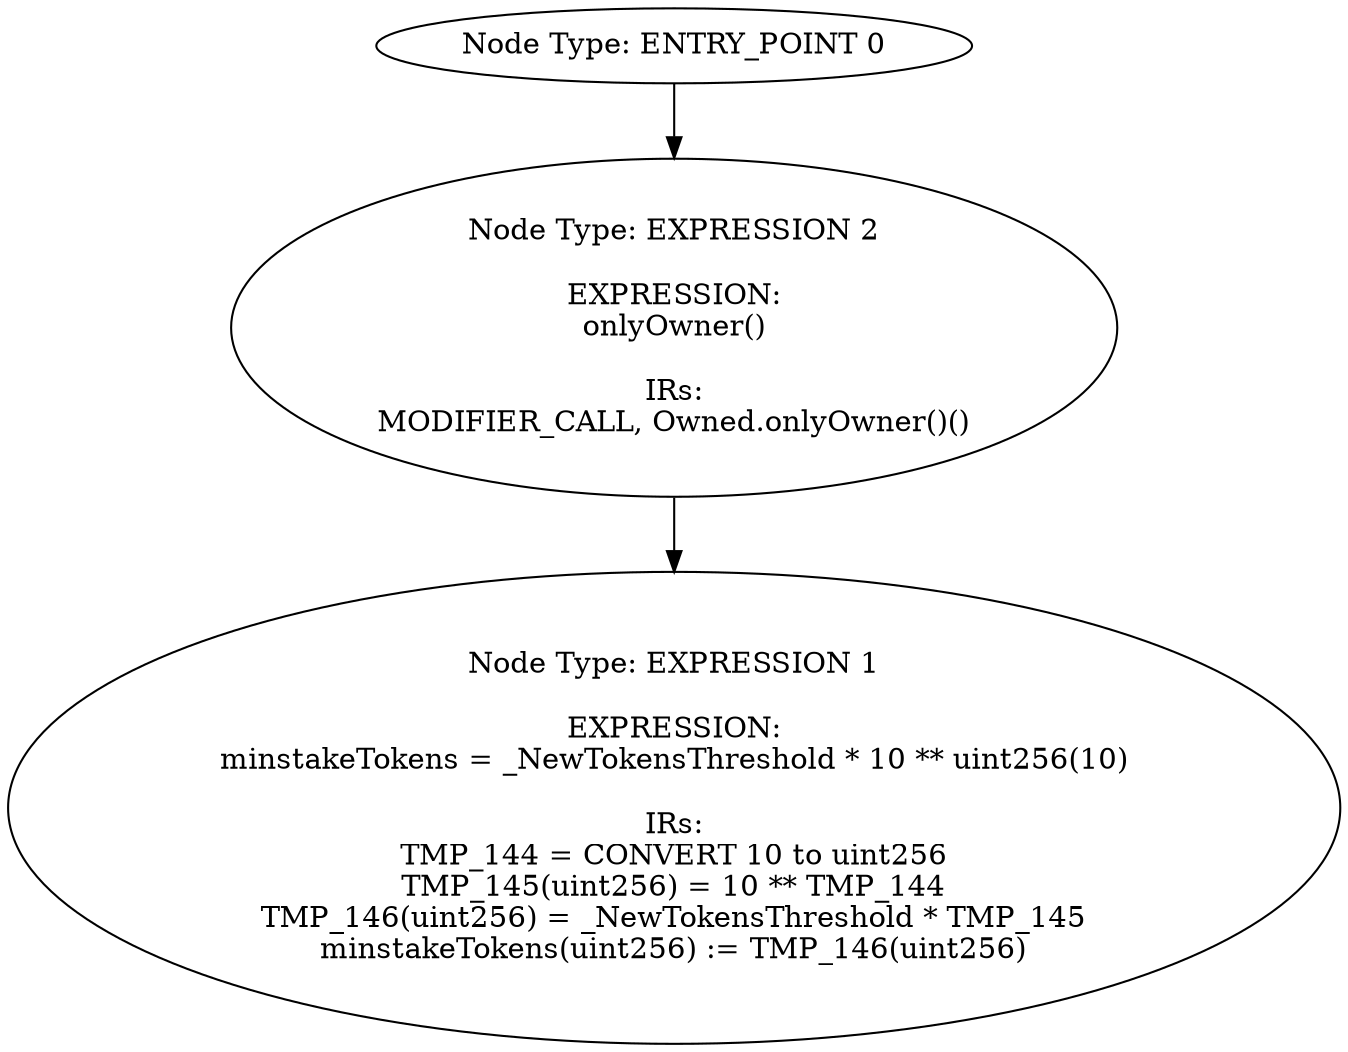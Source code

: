 digraph{
0[label="Node Type: ENTRY_POINT 0
"];
0->2;
1[label="Node Type: EXPRESSION 1

EXPRESSION:
minstakeTokens = _NewTokensThreshold * 10 ** uint256(10)

IRs:
TMP_144 = CONVERT 10 to uint256
TMP_145(uint256) = 10 ** TMP_144
TMP_146(uint256) = _NewTokensThreshold * TMP_145
minstakeTokens(uint256) := TMP_146(uint256)"];
2[label="Node Type: EXPRESSION 2

EXPRESSION:
onlyOwner()

IRs:
MODIFIER_CALL, Owned.onlyOwner()()"];
2->1;
}
